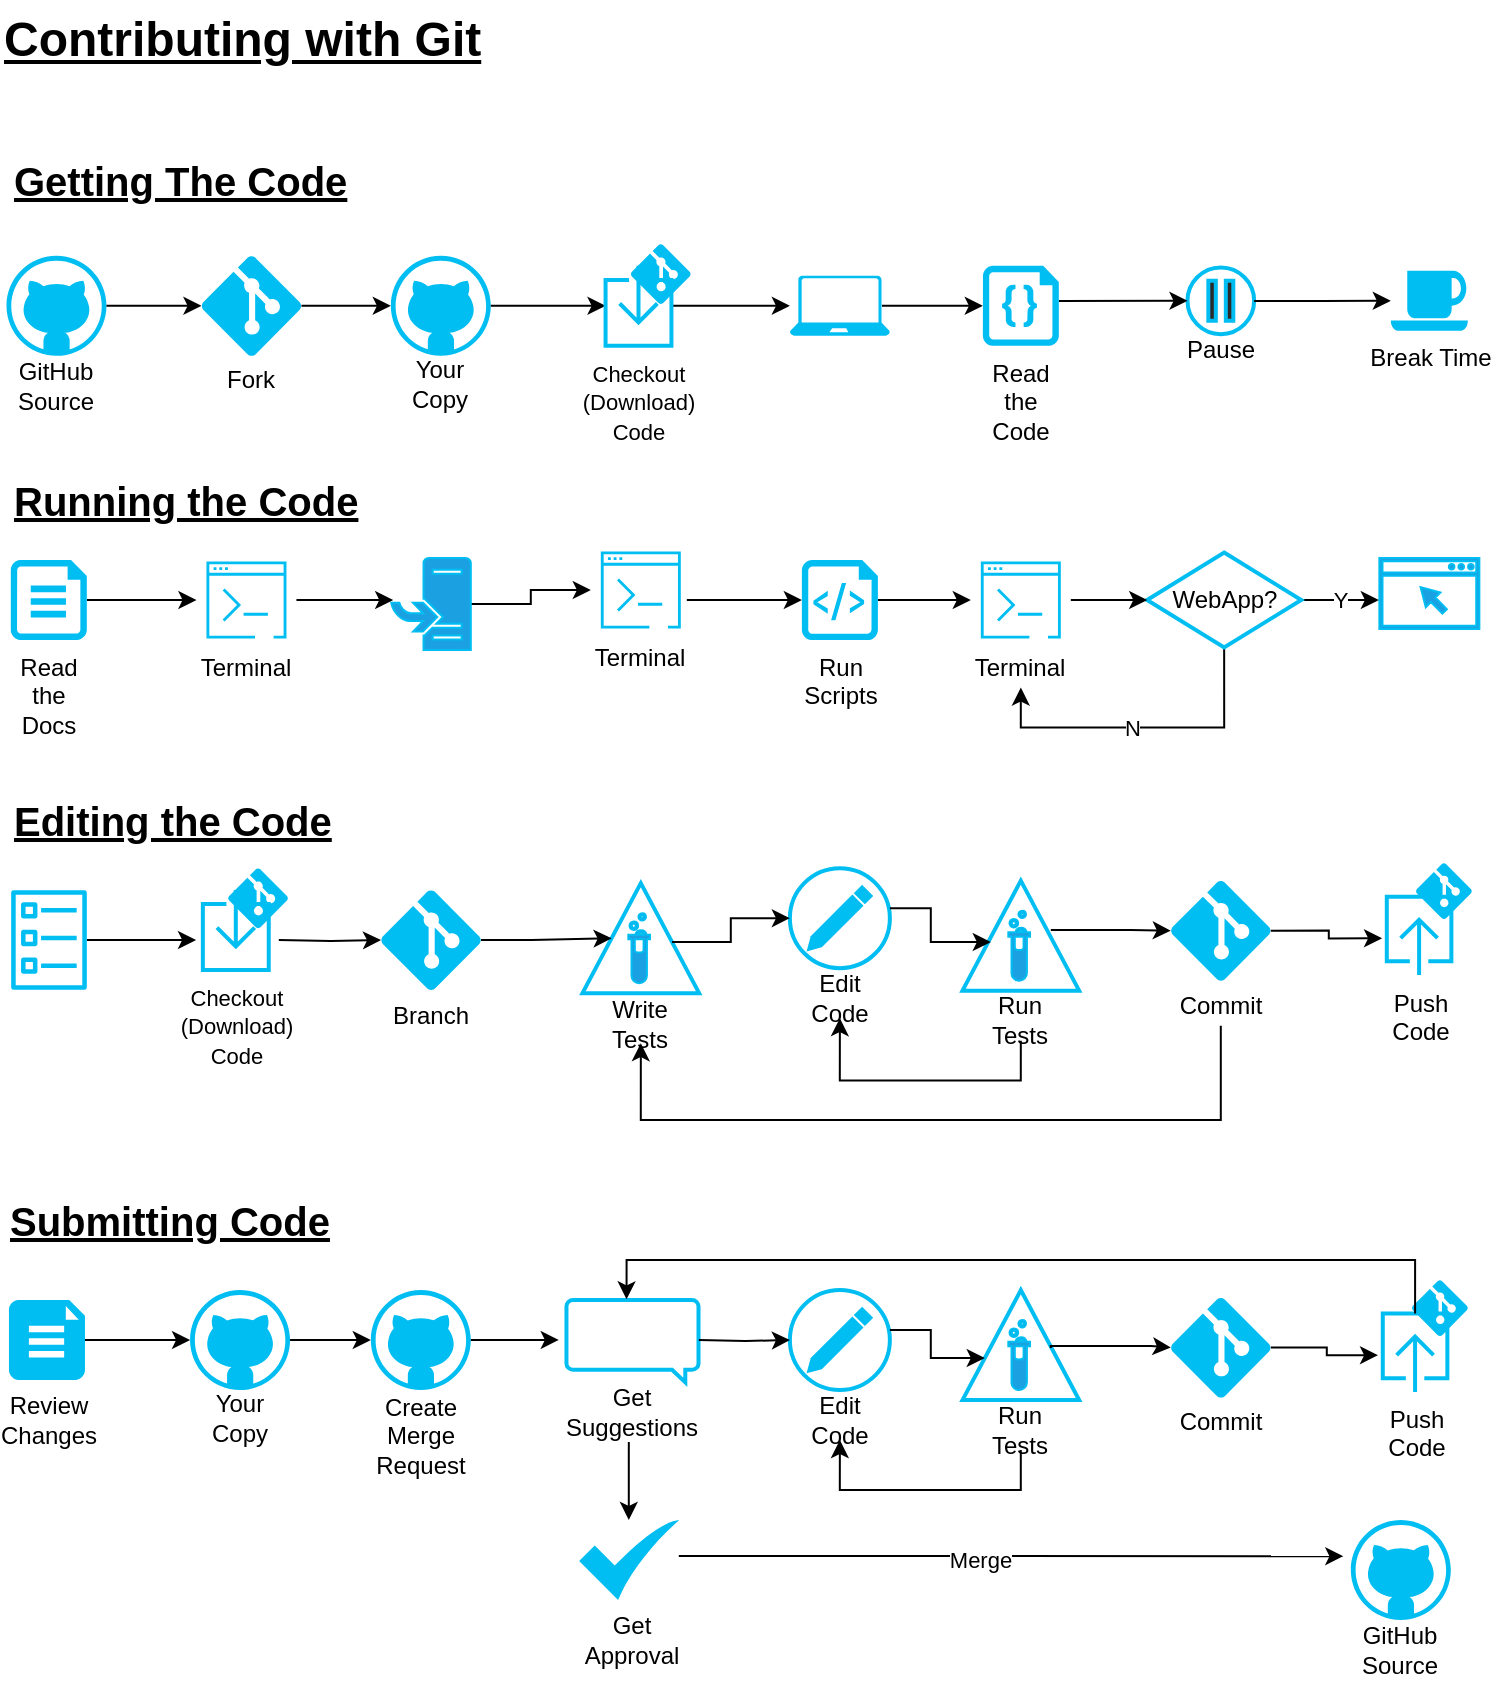 <mxfile version="13.1.3">
    <diagram id="6hGFLwfOUW9BJ-s0fimq" name="Page-1">
        <mxGraphModel dx="332" dy="209" grid="1" gridSize="10" guides="1" tooltips="1" connect="1" arrows="1" fold="1" page="1" pageScale="1" pageWidth="827" pageHeight="1169" math="0" shadow="0">
            <root>
                <mxCell id="0"/>
                <mxCell id="1" parent="0"/>
                <mxCell id="143" style="edgeStyle=orthogonalEdgeStyle;rounded=0;orthogonalLoop=1;jettySize=auto;html=1;" parent="1" source="29" target="35" edge="1">
                    <mxGeometry relative="1" as="geometry"/>
                </mxCell>
                <mxCell id="114" style="edgeStyle=orthogonalEdgeStyle;rounded=0;orthogonalLoop=1;jettySize=auto;html=1;exitX=0.92;exitY=0.5;exitDx=0;exitDy=0;exitPerimeter=0;entryX=0;entryY=0.5;entryDx=0;entryDy=0;entryPerimeter=0;" parent="1" source="35" target="157" edge="1">
                    <mxGeometry relative="1" as="geometry">
                        <mxPoint x="474.41" y="185" as="targetPoint"/>
                    </mxGeometry>
                </mxCell>
                <mxCell id="35" value="" style="verticalLabelPosition=bottom;html=1;verticalAlign=top;align=center;strokeColor=none;fillColor=#00BEF2;shape=mxgraph.azure.laptop;pointerEvents=1;" parent="1" vertex="1">
                    <mxGeometry x="438.94" y="177.92" width="50" height="30" as="geometry"/>
                </mxCell>
                <mxCell id="60" value="&lt;font size=&quot;1&quot;&gt;&lt;b&gt;&lt;u style=&quot;font-size: 20px&quot;&gt;Getting The Code&lt;/u&gt;&lt;/b&gt;&lt;/font&gt;" style="text;html=1;strokeColor=none;fillColor=none;align=left;verticalAlign=middle;whiteSpace=wrap;rounded=0;" parent="1" vertex="1">
                    <mxGeometry x="49.41" y="120" width="280" height="20" as="geometry"/>
                </mxCell>
                <mxCell id="61" value="&lt;font size=&quot;1&quot;&gt;&lt;b&gt;&lt;u style=&quot;font-size: 20px&quot;&gt;Submitting Code&lt;/u&gt;&lt;/b&gt;&lt;/font&gt;" style="text;html=1;strokeColor=none;fillColor=none;align=left;verticalAlign=middle;whiteSpace=wrap;rounded=0;" parent="1" vertex="1">
                    <mxGeometry x="47.23" y="640" width="280" height="20" as="geometry"/>
                </mxCell>
                <mxCell id="215" style="edgeStyle=orthogonalEdgeStyle;rounded=0;orthogonalLoop=1;jettySize=auto;html=1;entryX=-0.103;entryY=0.625;entryDx=0;entryDy=0;entryPerimeter=0;" parent="1" source="107" target="212" edge="1">
                    <mxGeometry relative="1" as="geometry"/>
                </mxCell>
                <mxCell id="107" value="&lt;font color=&quot;#ffffff&quot;&gt;Pickup&lt;br&gt;Issue&lt;/font&gt;" style="outlineConnect=0;fontColor=#232F3E;gradientColor=none;fillColor=#00BEF2;strokeColor=none;dashed=0;verticalLabelPosition=bottom;verticalAlign=top;align=center;html=1;fontSize=12;fontStyle=0;aspect=fixed;pointerEvents=1;shape=mxgraph.aws4.ecs_task;" parent="1" vertex="1">
                    <mxGeometry x="49.59" y="485" width="37.82" height="50" as="geometry"/>
                </mxCell>
                <mxCell id="112" value="" style="group" parent="1" vertex="1" connectable="0">
                    <mxGeometry x="637.74" y="180.42" width="33.33" height="50" as="geometry"/>
                </mxCell>
                <mxCell id="110" value="" style="ellipse;whiteSpace=wrap;html=1;aspect=fixed;strokeColor=#00BEF2;strokeWidth=2;fillColor=none;" parent="112" vertex="1">
                    <mxGeometry y="-6.66" width="33.33" height="33.33" as="geometry"/>
                </mxCell>
                <mxCell id="109" value="" style="html=1;verticalLabelPosition=bottom;align=center;labelBackgroundColor=#ffffff;verticalAlign=top;strokeWidth=2;strokeColor=#00BEF2;shadow=0;dashed=0;shape=mxgraph.ios7.icons.pause;pointerEvents=1;fillColor=#2A2A2A;" parent="112" vertex="1">
                    <mxGeometry x="10.42" y="0.007" width="12.499" height="20" as="geometry"/>
                </mxCell>
                <mxCell id="111" value="Pause" style="text;html=1;strokeColor=none;fillColor=none;align=center;verticalAlign=middle;whiteSpace=wrap;rounded=0;" parent="112" vertex="1">
                    <mxGeometry y="26.673" width="33.33" height="16.667" as="geometry"/>
                </mxCell>
                <mxCell id="115" value="Break Time" style="shape=mxgraph.signs.food.coffee;html=1;fillColor=#00BEF2;strokeColor=none;verticalLabelPosition=bottom;verticalAlign=top;align=center;" parent="1" vertex="1">
                    <mxGeometry x="739.41" y="175.42" width="38.53" height="30" as="geometry"/>
                </mxCell>
                <mxCell id="117" style="edgeStyle=orthogonalEdgeStyle;rounded=0;orthogonalLoop=1;jettySize=auto;html=1;" parent="1" source="110" target="115" edge="1">
                    <mxGeometry relative="1" as="geometry"/>
                </mxCell>
                <mxCell id="119" value="" style="group" parent="1" vertex="1" connectable="0">
                    <mxGeometry x="232.01" y="485" width="55" height="72.5" as="geometry"/>
                </mxCell>
                <mxCell id="120" value="" style="verticalLabelPosition=bottom;html=1;verticalAlign=top;align=center;strokeColor=none;fillColor=#00BEF2;shape=mxgraph.azure.git_repository;" parent="119" vertex="1">
                    <mxGeometry x="2.5" width="50" height="50" as="geometry"/>
                </mxCell>
                <mxCell id="121" value="Branch" style="text;html=1;strokeColor=none;fillColor=none;align=center;verticalAlign=middle;whiteSpace=wrap;rounded=0;" parent="119" vertex="1">
                    <mxGeometry y="52.5" width="55" height="20" as="geometry"/>
                </mxCell>
                <mxCell id="145" value="" style="group" parent="1" vertex="1" connectable="0">
                    <mxGeometry x="47.23" y="167.92" width="50.0" height="75" as="geometry"/>
                </mxCell>
                <mxCell id="19" value="" style="verticalLabelPosition=bottom;html=1;verticalAlign=top;align=center;strokeColor=none;fillColor=#00BEF2;shape=mxgraph.azure.github_code;pointerEvents=1;" parent="145" vertex="1">
                    <mxGeometry width="50" height="50" as="geometry"/>
                </mxCell>
                <mxCell id="144" value="&lt;span&gt;GitHub&lt;/span&gt;&lt;br&gt;&lt;span&gt;Source&lt;/span&gt;" style="text;html=1;strokeColor=none;fillColor=none;align=center;verticalAlign=middle;whiteSpace=wrap;rounded=0;labelBackgroundColor=none;" parent="145" vertex="1">
                    <mxGeometry x="5.0" y="55" width="40" height="20" as="geometry"/>
                </mxCell>
                <mxCell id="146" value="" style="group" parent="1" vertex="1" connectable="0">
                    <mxGeometry x="239.41" y="167.92" width="50" height="75" as="geometry"/>
                </mxCell>
                <mxCell id="147" value="" style="verticalLabelPosition=bottom;html=1;verticalAlign=top;align=center;strokeColor=none;fillColor=#00BEF2;shape=mxgraph.azure.github_code;pointerEvents=1;" parent="146" vertex="1">
                    <mxGeometry x="7.105e-15" width="50.0" height="50" as="geometry"/>
                </mxCell>
                <mxCell id="148" value="Your&lt;br&gt;Copy" style="text;html=1;strokeColor=none;fillColor=none;align=center;verticalAlign=middle;whiteSpace=wrap;rounded=0;labelBackgroundColor=none;" parent="146" vertex="1">
                    <mxGeometry x="5.0" y="53.75" width="40.0" height="20" as="geometry"/>
                </mxCell>
                <mxCell id="150" value="" style="group" parent="1" vertex="1" connectable="0">
                    <mxGeometry x="142.23" y="167.92" width="55" height="72.5" as="geometry"/>
                </mxCell>
                <mxCell id="151" value="" style="verticalLabelPosition=bottom;html=1;verticalAlign=top;align=center;strokeColor=none;fillColor=#00BEF2;shape=mxgraph.azure.git_repository;" parent="150" vertex="1">
                    <mxGeometry x="2.5" width="50" height="50" as="geometry"/>
                </mxCell>
                <mxCell id="152" value="Fork" style="text;html=1;strokeColor=none;fillColor=none;align=center;verticalAlign=middle;whiteSpace=wrap;rounded=0;" parent="150" vertex="1">
                    <mxGeometry y="52.5" width="55" height="20" as="geometry"/>
                </mxCell>
                <mxCell id="153" style="edgeStyle=orthogonalEdgeStyle;rounded=0;orthogonalLoop=1;jettySize=auto;html=1;exitX=1;exitY=0.5;exitDx=0;exitDy=0;exitPerimeter=0;" parent="1" source="19" target="151" edge="1">
                    <mxGeometry relative="1" as="geometry"/>
                </mxCell>
                <mxCell id="154" style="edgeStyle=orthogonalEdgeStyle;rounded=0;orthogonalLoop=1;jettySize=auto;html=1;exitX=1;exitY=0.5;exitDx=0;exitDy=0;exitPerimeter=0;entryX=0;entryY=0.5;entryDx=0;entryDy=0;entryPerimeter=0;" parent="1" source="151" target="147" edge="1">
                    <mxGeometry relative="1" as="geometry">
                        <mxPoint x="209.41" y="200" as="targetPoint"/>
                    </mxGeometry>
                </mxCell>
                <mxCell id="156" style="edgeStyle=orthogonalEdgeStyle;rounded=0;orthogonalLoop=1;jettySize=auto;html=1;exitX=1;exitY=0.5;exitDx=0;exitDy=0;exitPerimeter=0;" parent="1" source="147" target="29" edge="1">
                    <mxGeometry relative="1" as="geometry"/>
                </mxCell>
                <mxCell id="164" style="edgeStyle=orthogonalEdgeStyle;rounded=0;orthogonalLoop=1;jettySize=auto;html=1;exitX=1;exitY=0.438;exitDx=0;exitDy=0;exitPerimeter=0;entryX=0;entryY=0.5;entryDx=0;entryDy=0;" parent="1" source="157" target="110" edge="1">
                    <mxGeometry relative="1" as="geometry"/>
                </mxCell>
                <mxCell id="157" value="Read&lt;br&gt;the&lt;br&gt;Code" style="verticalLabelPosition=bottom;html=1;verticalAlign=top;align=center;strokeColor=none;fillColor=#00BEF2;shape=mxgraph.azure.code_file;pointerEvents=1;labelBackgroundColor=none;" parent="1" vertex="1">
                    <mxGeometry x="535.41" y="172.92" width="38" height="40" as="geometry"/>
                </mxCell>
                <mxCell id="165" value="&lt;font size=&quot;1&quot;&gt;&lt;b&gt;&lt;u style=&quot;font-size: 20px&quot;&gt;Running the Code&lt;/u&gt;&lt;/b&gt;&lt;/font&gt;" style="text;html=1;strokeColor=none;fillColor=none;align=left;verticalAlign=middle;whiteSpace=wrap;rounded=0;" parent="1" vertex="1">
                    <mxGeometry x="49.41" y="280" width="280" height="20" as="geometry"/>
                </mxCell>
                <mxCell id="177" style="edgeStyle=orthogonalEdgeStyle;rounded=0;orthogonalLoop=1;jettySize=auto;html=1;" parent="1" source="167" target="176" edge="1">
                    <mxGeometry relative="1" as="geometry"/>
                </mxCell>
                <mxCell id="167" value="Read&lt;br&gt;the&lt;br&gt;Docs" style="verticalLabelPosition=bottom;html=1;verticalAlign=top;align=center;strokeColor=none;fillColor=#00BEF2;shape=mxgraph.azure.file;pointerEvents=1;labelBackgroundColor=none;" parent="1" vertex="1">
                    <mxGeometry x="49.41" y="320" width="38" height="40" as="geometry"/>
                </mxCell>
                <mxCell id="181" style="edgeStyle=orthogonalEdgeStyle;rounded=0;orthogonalLoop=1;jettySize=auto;html=1;" parent="1" source="168" target="194" edge="1">
                    <mxGeometry relative="1" as="geometry">
                        <mxPoint x="319.41" y="400" as="targetPoint"/>
                    </mxGeometry>
                </mxCell>
                <mxCell id="168" value="Install&lt;br&gt;Dependencies" style="pointerEvents=1;shadow=0;dashed=0;html=1;strokeColor=#00BEF2;fillColor=#1ba1e2;labelPosition=center;verticalLabelPosition=bottom;verticalAlign=top;outlineConnect=0;align=center;shape=mxgraph.office.concepts.install;labelBackgroundColor=none;fontColor=#ffffff;" parent="1" vertex="1">
                    <mxGeometry x="239.6" y="319" width="39.81" height="46" as="geometry"/>
                </mxCell>
                <mxCell id="200" style="edgeStyle=orthogonalEdgeStyle;rounded=0;orthogonalLoop=1;jettySize=auto;html=1;" parent="1" source="171" target="197" edge="1">
                    <mxGeometry relative="1" as="geometry"/>
                </mxCell>
                <mxCell id="171" value="Run&lt;br&gt;Scripts" style="verticalLabelPosition=bottom;html=1;verticalAlign=top;align=center;strokeColor=none;fillColor=#00BEF2;shape=mxgraph.azure.script_file;pointerEvents=1;labelBackgroundColor=none;" parent="1" vertex="1">
                    <mxGeometry x="444.94" y="320" width="38" height="40" as="geometry"/>
                </mxCell>
                <mxCell id="174" value="View&lt;br&gt;with&lt;br&gt;WebBrowser" style="pointerEvents=1;shadow=0;dashed=0;html=1;strokeColor=#00BEF2;fillColor=#1ba1e2;aspect=fixed;labelPosition=center;verticalLabelPosition=bottom;verticalAlign=top;align=center;outlineConnect=0;shape=mxgraph.vvd.web_browser;labelBackgroundColor=none;fontColor=#ffffff;strokeWidth=1;" parent="1" vertex="1">
                    <mxGeometry x="733.68" y="319" width="50" height="35.5" as="geometry"/>
                </mxCell>
                <mxCell id="179" style="edgeStyle=orthogonalEdgeStyle;rounded=0;orthogonalLoop=1;jettySize=auto;html=1;entryX=0.025;entryY=0.457;entryDx=0;entryDy=0;entryPerimeter=0;" parent="1" source="176" target="168" edge="1">
                    <mxGeometry relative="1" as="geometry"/>
                </mxCell>
                <mxCell id="182" style="edgeStyle=orthogonalEdgeStyle;rounded=0;orthogonalLoop=1;jettySize=auto;html=1;entryX=0;entryY=0.5;entryDx=0;entryDy=0;entryPerimeter=0;exitX=0.96;exitY=0.6;exitDx=0;exitDy=0;exitPerimeter=0;" parent="1" source="194" target="171" edge="1">
                    <mxGeometry relative="1" as="geometry">
                        <mxPoint x="409.41" y="310" as="sourcePoint"/>
                    </mxGeometry>
                </mxCell>
                <mxCell id="187" value="Y" style="edgeStyle=orthogonalEdgeStyle;rounded=0;orthogonalLoop=1;jettySize=auto;html=1;entryX=-0.005;entryY=0.592;entryDx=0;entryDy=0;entryPerimeter=0;" parent="1" source="185" target="174" edge="1">
                    <mxGeometry relative="1" as="geometry"/>
                </mxCell>
                <mxCell id="205" value="N" style="edgeStyle=orthogonalEdgeStyle;rounded=0;orthogonalLoop=1;jettySize=auto;html=1;entryX=0.5;entryY=1;entryDx=0;entryDy=0;exitX=0.5;exitY=1;exitDx=0;exitDy=0;" parent="1" source="185" target="198" edge="1">
                    <mxGeometry x="0.072" relative="1" as="geometry">
                        <mxPoint x="656.075" y="443.75" as="targetPoint"/>
                        <mxPoint as="offset"/>
                    </mxGeometry>
                </mxCell>
                <mxCell id="185" value="WebApp?" style="rhombus;whiteSpace=wrap;html=1;labelBackgroundColor=none;strokeColor=#00BEF2;strokeWidth=2;fillColor=none;gradientColor=none;" parent="1" vertex="1">
                    <mxGeometry x="617.53" y="316.25" width="77.09" height="47.5" as="geometry"/>
                </mxCell>
                <mxCell id="192" value="" style="group" parent="1" vertex="1" connectable="0">
                    <mxGeometry x="142.23" y="315" width="50" height="68.75" as="geometry"/>
                </mxCell>
                <mxCell id="176" value="" style="outlineConnect=0;fontColor=#232F3E;gradientColor=none;gradientDirection=north;fillColor=none;strokeColor=#00BEF2;dashed=0;verticalLabelPosition=bottom;verticalAlign=top;align=center;html=1;fontSize=12;fontStyle=0;aspect=fixed;shape=mxgraph.aws4.resourceIcon;resIcon=mxgraph.aws4.command_line_interface;labelBackgroundColor=none;" parent="192" vertex="1">
                    <mxGeometry width="50" height="50" as="geometry"/>
                </mxCell>
                <mxCell id="191" value="Terminal" style="text;html=1;strokeColor=none;fillColor=none;align=center;verticalAlign=middle;whiteSpace=wrap;rounded=0;labelBackgroundColor=none;" parent="192" vertex="1">
                    <mxGeometry x="5" y="48.75" width="40" height="20" as="geometry"/>
                </mxCell>
                <mxCell id="193" value="" style="group" parent="1" vertex="1" connectable="0">
                    <mxGeometry x="339.41" y="310" width="50" height="68.75" as="geometry"/>
                </mxCell>
                <mxCell id="194" value="" style="outlineConnect=0;fontColor=#232F3E;gradientColor=none;gradientDirection=north;fillColor=none;strokeColor=#00BEF2;dashed=0;verticalLabelPosition=bottom;verticalAlign=top;align=center;html=1;fontSize=12;fontStyle=0;aspect=fixed;shape=mxgraph.aws4.resourceIcon;resIcon=mxgraph.aws4.command_line_interface;labelBackgroundColor=none;strokeWidth=2;" parent="193" vertex="1">
                    <mxGeometry width="50" height="50" as="geometry"/>
                </mxCell>
                <mxCell id="195" value="Terminal" style="text;html=1;strokeColor=none;fillColor=none;align=center;verticalAlign=middle;whiteSpace=wrap;rounded=0;labelBackgroundColor=none;" parent="193" vertex="1">
                    <mxGeometry x="5" y="48.75" width="40" height="20" as="geometry"/>
                </mxCell>
                <mxCell id="196" value="" style="group" parent="1" vertex="1" connectable="0">
                    <mxGeometry x="529.41" y="315" width="50" height="68.75" as="geometry"/>
                </mxCell>
                <mxCell id="197" value="" style="outlineConnect=0;fontColor=#232F3E;gradientColor=none;gradientDirection=north;fillColor=none;strokeColor=#00BEF2;verticalLabelPosition=bottom;verticalAlign=top;align=center;html=1;fontSize=12;fontStyle=0;aspect=fixed;shape=mxgraph.aws4.resourceIcon;resIcon=mxgraph.aws4.command_line_interface;labelBackgroundColor=none;" parent="196" vertex="1">
                    <mxGeometry width="50" height="50" as="geometry"/>
                </mxCell>
                <mxCell id="198" value="Terminal" style="text;html=1;strokeColor=none;fillColor=none;align=center;verticalAlign=middle;whiteSpace=wrap;rounded=0;labelBackgroundColor=none;" parent="196" vertex="1">
                    <mxGeometry x="5" y="48.75" width="40" height="20" as="geometry"/>
                </mxCell>
                <mxCell id="201" value="" style="edgeStyle=orthogonalEdgeStyle;rounded=0;orthogonalLoop=1;jettySize=auto;html=1;" parent="1" source="197" target="185" edge="1">
                    <mxGeometry relative="1" as="geometry"/>
                </mxCell>
                <mxCell id="206" value="&lt;font size=&quot;1&quot;&gt;&lt;b&gt;&lt;u style=&quot;font-size: 20px&quot;&gt;Editing the Code&lt;/u&gt;&lt;/b&gt;&lt;/font&gt;" style="text;html=1;strokeColor=none;fillColor=none;align=left;verticalAlign=middle;whiteSpace=wrap;rounded=0;" parent="1" vertex="1">
                    <mxGeometry x="49.41" y="440" width="280" height="20" as="geometry"/>
                </mxCell>
                <mxCell id="210" value="" style="group;strokeWidth=1;" parent="1" vertex="1" connectable="0">
                    <mxGeometry x="346.78" y="162" width="43.6" height="50.92" as="geometry"/>
                </mxCell>
                <mxCell id="29" value="&lt;span style=&quot;font-size: 11px&quot;&gt;Checkout&lt;/span&gt;&lt;br style=&quot;font-size: 11px&quot;&gt;&lt;span style=&quot;font-size: 11px&quot;&gt;(Download)&lt;/span&gt;&lt;br style=&quot;font-size: 11px&quot;&gt;&lt;span style=&quot;font-size: 11px&quot;&gt;Code&lt;/span&gt;" style="html=1;verticalLabelPosition=bottom;align=center;labelBackgroundColor=none;verticalAlign=top;strokeWidth=2;strokeColor=#00BEF2;shadow=0;dashed=0;shape=mxgraph.ios7.icons.down;fillColor=none;" parent="210" vertex="1">
                    <mxGeometry y="10.92" width="32.94" height="40" as="geometry"/>
                </mxCell>
                <mxCell id="209" value="" style="verticalLabelPosition=bottom;html=1;verticalAlign=top;align=center;strokeColor=none;fillColor=#00BEF2;shape=mxgraph.azure.git_repository;labelBackgroundColor=none;" parent="210" vertex="1">
                    <mxGeometry x="12.6" width="30" height="30" as="geometry"/>
                </mxCell>
                <mxCell id="211" value="" style="group" parent="1" vertex="1" connectable="0">
                    <mxGeometry x="145.43" y="474.08" width="43.6" height="50.92" as="geometry"/>
                </mxCell>
                <mxCell id="212" value="&lt;span style=&quot;font-size: 11px&quot;&gt;Checkout&lt;/span&gt;&lt;br style=&quot;font-size: 11px&quot;&gt;&lt;span style=&quot;font-size: 11px&quot;&gt;(Download)&lt;/span&gt;&lt;br style=&quot;font-size: 11px&quot;&gt;&lt;span style=&quot;font-size: 11px&quot;&gt;Code&lt;/span&gt;" style="html=1;verticalLabelPosition=bottom;align=center;labelBackgroundColor=none;verticalAlign=top;strokeWidth=2;strokeColor=#00BEF2;shadow=0;dashed=0;shape=mxgraph.ios7.icons.down;fillColor=none;" parent="211" vertex="1">
                    <mxGeometry y="10.92" width="32.94" height="40" as="geometry"/>
                </mxCell>
                <mxCell id="213" value="" style="verticalLabelPosition=bottom;html=1;verticalAlign=top;align=center;strokeColor=none;fillColor=#00BEF2;shape=mxgraph.azure.git_repository;labelBackgroundColor=none;" parent="211" vertex="1">
                    <mxGeometry x="12.6" width="30" height="30" as="geometry"/>
                </mxCell>
                <mxCell id="216" style="edgeStyle=orthogonalEdgeStyle;rounded=0;orthogonalLoop=1;jettySize=auto;html=1;entryX=0;entryY=0.5;entryDx=0;entryDy=0;entryPerimeter=0;" parent="1" target="120" edge="1">
                    <mxGeometry relative="1" as="geometry">
                        <mxPoint x="183.41" y="510" as="sourcePoint"/>
                    </mxGeometry>
                </mxCell>
                <mxCell id="217" value="" style="group" parent="1" vertex="1" connectable="0">
                    <mxGeometry x="438.94" y="474.08" width="50" height="75" as="geometry"/>
                </mxCell>
                <mxCell id="218" value="" style="group" parent="217" vertex="1" connectable="0">
                    <mxGeometry width="50" height="50" as="geometry"/>
                </mxCell>
                <mxCell id="219" value="" style="group" parent="218" vertex="1" connectable="0">
                    <mxGeometry width="50" height="50" as="geometry"/>
                </mxCell>
                <mxCell id="220" value="" style="ellipse;whiteSpace=wrap;html=1;aspect=fixed;strokeColor=#00BEF2;fillColor=none;strokeWidth=2;" parent="219" vertex="1">
                    <mxGeometry width="50" height="50" as="geometry"/>
                </mxCell>
                <mxCell id="221" value="" style="dashed=0;aspect=fixed;verticalLabelPosition=bottom;verticalAlign=top;align=center;shape=mxgraph.gmdl.edit;strokeColor=none;fillColor=#00BEF2;shadow=0;" parent="219" vertex="1">
                    <mxGeometry x="8.333" y="8.333" width="33.333" height="33.333" as="geometry"/>
                </mxCell>
                <mxCell id="222" value="Edit&lt;br&gt;Code" style="text;html=1;strokeColor=none;fillColor=none;align=center;verticalAlign=middle;whiteSpace=wrap;rounded=0;" parent="217" vertex="1">
                    <mxGeometry x="5" y="55" width="40" height="20" as="geometry"/>
                </mxCell>
                <mxCell id="223" value="" style="group" parent="1" vertex="1" connectable="0">
                    <mxGeometry x="525.24" y="480.33" width="58.34" height="80" as="geometry"/>
                </mxCell>
                <mxCell id="224" value="" style="triangle;whiteSpace=wrap;html=1;strokeColor=#00BEF2;fillColor=none;direction=north;strokeWidth=2;" parent="223" vertex="1">
                    <mxGeometry width="58.34" height="55" as="geometry"/>
                </mxCell>
                <mxCell id="225" value="" style="html=1;aspect=fixed;strokeColor=#00BEF2;shadow=0;align=center;verticalAlign=top;fillColor=#1ba1e2;shape=mxgraph.gcp2.biomedical_test_tube;fontColor=#ffffff;" parent="223" vertex="1">
                    <mxGeometry x="22.92" y="15" width="10.85" height="35" as="geometry"/>
                </mxCell>
                <mxCell id="226" value="Run&lt;br&gt;Tests" style="text;html=1;strokeColor=none;fillColor=none;align=center;verticalAlign=middle;whiteSpace=wrap;rounded=0;" parent="223" vertex="1">
                    <mxGeometry x="9.17" y="60" width="40" height="20" as="geometry"/>
                </mxCell>
                <mxCell id="227" value="" style="group" parent="1" vertex="1" connectable="0">
                    <mxGeometry x="626.9" y="480.33" width="55" height="72.5" as="geometry"/>
                </mxCell>
                <mxCell id="228" value="" style="verticalLabelPosition=bottom;html=1;verticalAlign=top;align=center;strokeColor=none;fillColor=#00BEF2;shape=mxgraph.azure.git_repository;" parent="227" vertex="1">
                    <mxGeometry x="2.5" width="50" height="50" as="geometry"/>
                </mxCell>
                <mxCell id="229" value="Commit" style="text;html=1;strokeColor=none;fillColor=none;align=center;verticalAlign=middle;whiteSpace=wrap;rounded=0;" parent="227" vertex="1">
                    <mxGeometry y="52.5" width="55" height="20" as="geometry"/>
                </mxCell>
                <mxCell id="230" style="edgeStyle=orthogonalEdgeStyle;rounded=0;orthogonalLoop=1;jettySize=auto;html=1;exitX=0.5;exitY=1;exitDx=0;exitDy=0;entryX=0.5;entryY=1;entryDx=0;entryDy=0;" parent="1" source="229" target="235" edge="1">
                    <mxGeometry relative="1" as="geometry">
                        <Array as="points">
                            <mxPoint x="654.41" y="600"/>
                            <mxPoint x="364.41" y="600"/>
                        </Array>
                    </mxGeometry>
                </mxCell>
                <mxCell id="232" value="" style="group" parent="1" vertex="1" connectable="0">
                    <mxGeometry x="335.24" y="481.58" width="58.34" height="80" as="geometry"/>
                </mxCell>
                <mxCell id="233" value="" style="triangle;whiteSpace=wrap;html=1;strokeColor=#00BEF2;fillColor=none;direction=north;strokeWidth=2;" parent="232" vertex="1">
                    <mxGeometry width="58.34" height="55" as="geometry"/>
                </mxCell>
                <mxCell id="234" value="" style="html=1;aspect=fixed;strokeColor=#00BEF2;shadow=0;align=center;verticalAlign=top;fillColor=#1ba1e2;shape=mxgraph.gcp2.biomedical_test_tube;fontColor=#ffffff;" parent="232" vertex="1">
                    <mxGeometry x="22.92" y="15" width="10.85" height="35" as="geometry"/>
                </mxCell>
                <mxCell id="235" value="Write&lt;br&gt;Tests" style="text;html=1;strokeColor=none;fillColor=none;align=center;verticalAlign=middle;whiteSpace=wrap;rounded=0;" parent="232" vertex="1">
                    <mxGeometry x="9.17" y="60" width="40" height="20" as="geometry"/>
                </mxCell>
                <mxCell id="236" style="edgeStyle=orthogonalEdgeStyle;rounded=0;orthogonalLoop=1;jettySize=auto;html=1;entryX=0;entryY=0.5;entryDx=0;entryDy=0;" parent="1" source="233" target="220" edge="1">
                    <mxGeometry relative="1" as="geometry">
                        <Array as="points">
                            <mxPoint x="409.41" y="511"/>
                            <mxPoint x="409.41" y="499"/>
                        </Array>
                    </mxGeometry>
                </mxCell>
                <mxCell id="237" style="edgeStyle=orthogonalEdgeStyle;rounded=0;orthogonalLoop=1;jettySize=auto;html=1;entryX=0.5;entryY=1;entryDx=0;entryDy=0;exitX=0.5;exitY=1;exitDx=0;exitDy=0;" parent="1" source="226" target="222" edge="1">
                    <mxGeometry relative="1" as="geometry"/>
                </mxCell>
                <mxCell id="238" style="edgeStyle=orthogonalEdgeStyle;rounded=0;orthogonalLoop=1;jettySize=auto;html=1;exitX=1;exitY=0.4;exitDx=0;exitDy=0;exitPerimeter=0;" parent="1" source="220" edge="1">
                    <mxGeometry relative="1" as="geometry">
                        <mxPoint x="578.41" y="452.83" as="sourcePoint"/>
                        <mxPoint x="539.41" y="511" as="targetPoint"/>
                        <Array as="points">
                            <mxPoint x="509.41" y="494"/>
                            <mxPoint x="509.41" y="511"/>
                        </Array>
                    </mxGeometry>
                </mxCell>
                <mxCell id="241" style="edgeStyle=orthogonalEdgeStyle;rounded=0;orthogonalLoop=1;jettySize=auto;html=1;entryX=0;entryY=0.5;entryDx=0;entryDy=0;entryPerimeter=0;" parent="1" target="228" edge="1">
                    <mxGeometry relative="1" as="geometry">
                        <mxPoint x="569.41" y="505" as="sourcePoint"/>
                        <Array as="points">
                            <mxPoint x="609.41" y="505"/>
                        </Array>
                    </mxGeometry>
                </mxCell>
                <mxCell id="242" style="edgeStyle=orthogonalEdgeStyle;rounded=0;orthogonalLoop=1;jettySize=auto;html=1;exitX=1;exitY=0.5;exitDx=0;exitDy=0;exitPerimeter=0;" parent="1" source="120" target="233" edge="1">
                    <mxGeometry relative="1" as="geometry"/>
                </mxCell>
                <mxCell id="245" value="" style="group" parent="1" vertex="1" connectable="0">
                    <mxGeometry x="737.4" y="471.54" width="42.55" height="56" as="geometry"/>
                </mxCell>
                <mxCell id="231" value="Push&lt;br&gt;Code" style="html=1;verticalLabelPosition=bottom;align=center;labelBackgroundColor=none;verticalAlign=top;strokeWidth=2;strokeColor=#00BEF2;shadow=0;dashed=0;shape=mxgraph.ios7.icons.up;fillColor=none;" parent="245" vertex="1">
                    <mxGeometry y="16.79" width="32.29" height="39.21" as="geometry"/>
                </mxCell>
                <mxCell id="243" value="" style="verticalLabelPosition=bottom;html=1;verticalAlign=top;align=center;strokeColor=none;fillColor=#00BEF2;shape=mxgraph.azure.git_repository;labelBackgroundColor=none;" parent="245" vertex="1">
                    <mxGeometry x="14.55" width="28" height="28" as="geometry"/>
                </mxCell>
                <mxCell id="246" style="edgeStyle=orthogonalEdgeStyle;rounded=0;orthogonalLoop=1;jettySize=auto;html=1;exitX=1;exitY=0.5;exitDx=0;exitDy=0;exitPerimeter=0;entryX=-0.073;entryY=0.531;entryDx=0;entryDy=0;entryPerimeter=0;" parent="1" source="228" target="231" edge="1">
                    <mxGeometry relative="1" as="geometry"/>
                </mxCell>
                <mxCell id="251" value="" style="group" parent="1" vertex="1" connectable="0">
                    <mxGeometry x="44" y="690" width="49" height="70" as="geometry"/>
                </mxCell>
                <mxCell id="247" value="" style="verticalLabelPosition=bottom;html=1;verticalAlign=top;align=center;strokeColor=none;fillColor=#00BEF2;shape=mxgraph.azure.file_2;pointerEvents=1;labelBackgroundColor=none;" parent="251" vertex="1">
                    <mxGeometry x="4.48" width="38" height="40" as="geometry"/>
                </mxCell>
                <mxCell id="248" value="Review&lt;br&gt;Changes" style="text;html=1;strokeColor=none;fillColor=none;align=center;verticalAlign=middle;whiteSpace=wrap;rounded=0;labelBackgroundColor=none;" parent="251" vertex="1">
                    <mxGeometry y="50" width="49" height="20" as="geometry"/>
                </mxCell>
                <mxCell id="252" value="" style="group" parent="1" vertex="1" connectable="0">
                    <mxGeometry x="139.03" y="685" width="50" height="75" as="geometry"/>
                </mxCell>
                <mxCell id="253" value="" style="verticalLabelPosition=bottom;html=1;verticalAlign=top;align=center;strokeColor=none;fillColor=#00BEF2;shape=mxgraph.azure.github_code;pointerEvents=1;" parent="252" vertex="1">
                    <mxGeometry x="7.105e-15" width="50.0" height="50" as="geometry"/>
                </mxCell>
                <mxCell id="254" value="Your&lt;br&gt;Copy" style="text;html=1;strokeColor=none;fillColor=none;align=center;verticalAlign=middle;whiteSpace=wrap;rounded=0;labelBackgroundColor=none;" parent="252" vertex="1">
                    <mxGeometry x="5.0" y="53.75" width="40.0" height="20" as="geometry"/>
                </mxCell>
                <mxCell id="255" style="edgeStyle=orthogonalEdgeStyle;rounded=0;orthogonalLoop=1;jettySize=auto;html=1;exitX=1;exitY=0.5;exitDx=0;exitDy=0;exitPerimeter=0;entryX=0;entryY=0.5;entryDx=0;entryDy=0;entryPerimeter=0;" parent="1" source="247" target="253" edge="1">
                    <mxGeometry relative="1" as="geometry"/>
                </mxCell>
                <mxCell id="260" value="" style="group" parent="1" vertex="1" connectable="0">
                    <mxGeometry x="229.41" y="685" width="52.5" height="90" as="geometry"/>
                </mxCell>
                <mxCell id="261" value="" style="verticalLabelPosition=bottom;html=1;verticalAlign=top;align=center;strokeColor=none;fillColor=#00BEF2;shape=mxgraph.azure.github_code;pointerEvents=1;" parent="260" vertex="1">
                    <mxGeometry x="7.105e-15" width="50.0" height="50" as="geometry"/>
                </mxCell>
                <mxCell id="262" value="Create&lt;br&gt;Merge&lt;br&gt;Request" style="text;html=1;strokeColor=none;fillColor=none;align=center;verticalAlign=middle;whiteSpace=wrap;rounded=0;labelBackgroundColor=none;" parent="260" vertex="1">
                    <mxGeometry x="-2.5" y="55" width="55" height="35" as="geometry"/>
                </mxCell>
                <mxCell id="263" style="edgeStyle=orthogonalEdgeStyle;rounded=0;orthogonalLoop=1;jettySize=auto;html=1;exitX=1;exitY=0.5;exitDx=0;exitDy=0;exitPerimeter=0;entryX=0;entryY=0.5;entryDx=0;entryDy=0;entryPerimeter=0;" parent="1" source="253" target="261" edge="1">
                    <mxGeometry relative="1" as="geometry"/>
                </mxCell>
                <mxCell id="264" value="" style="group" parent="1" vertex="1" connectable="0">
                    <mxGeometry x="438.94" y="685" width="50" height="75" as="geometry"/>
                </mxCell>
                <mxCell id="265" value="" style="group" parent="264" vertex="1" connectable="0">
                    <mxGeometry width="50" height="50" as="geometry"/>
                </mxCell>
                <mxCell id="266" value="" style="group" parent="265" vertex="1" connectable="0">
                    <mxGeometry width="50" height="50" as="geometry"/>
                </mxCell>
                <mxCell id="267" value="" style="ellipse;whiteSpace=wrap;html=1;aspect=fixed;strokeColor=#00BEF2;fillColor=none;strokeWidth=2;" parent="266" vertex="1">
                    <mxGeometry width="50" height="50" as="geometry"/>
                </mxCell>
                <mxCell id="268" value="" style="dashed=0;aspect=fixed;verticalLabelPosition=bottom;verticalAlign=top;align=center;shape=mxgraph.gmdl.edit;strokeColor=none;fillColor=#00BEF2;shadow=0;" parent="266" vertex="1">
                    <mxGeometry x="8.333" y="8.333" width="33.333" height="33.333" as="geometry"/>
                </mxCell>
                <mxCell id="269" value="Edit&lt;br&gt;Code" style="text;html=1;strokeColor=none;fillColor=none;align=center;verticalAlign=middle;whiteSpace=wrap;rounded=0;" parent="264" vertex="1">
                    <mxGeometry x="5" y="55" width="40" height="20" as="geometry"/>
                </mxCell>
                <mxCell id="270" value="" style="group" parent="1" vertex="1" connectable="0">
                    <mxGeometry x="525.24" y="685.04" width="58.34" height="80" as="geometry"/>
                </mxCell>
                <mxCell id="271" value="" style="triangle;whiteSpace=wrap;html=1;strokeColor=#00BEF2;fillColor=none;direction=north;strokeWidth=2;" parent="270" vertex="1">
                    <mxGeometry width="58.34" height="55" as="geometry"/>
                </mxCell>
                <mxCell id="272" value="" style="html=1;aspect=fixed;strokeColor=#00BEF2;shadow=0;align=center;verticalAlign=top;fillColor=#1ba1e2;shape=mxgraph.gcp2.biomedical_test_tube;fontColor=#ffffff;" parent="270" vertex="1">
                    <mxGeometry x="22.92" y="15" width="10.85" height="35" as="geometry"/>
                </mxCell>
                <mxCell id="273" value="Run&lt;br&gt;Tests" style="text;html=1;strokeColor=none;fillColor=none;align=center;verticalAlign=middle;whiteSpace=wrap;rounded=0;" parent="270" vertex="1">
                    <mxGeometry x="9.17" y="60" width="40" height="20" as="geometry"/>
                </mxCell>
                <mxCell id="274" value="" style="group" parent="1" vertex="1" connectable="0">
                    <mxGeometry x="626.9" y="688.79" width="55" height="72.5" as="geometry"/>
                </mxCell>
                <mxCell id="275" value="" style="verticalLabelPosition=bottom;html=1;verticalAlign=top;align=center;strokeColor=none;fillColor=#00BEF2;shape=mxgraph.azure.git_repository;" parent="274" vertex="1">
                    <mxGeometry x="2.5" width="50" height="50" as="geometry"/>
                </mxCell>
                <mxCell id="276" value="Commit" style="text;html=1;strokeColor=none;fillColor=none;align=center;verticalAlign=middle;whiteSpace=wrap;rounded=0;" parent="274" vertex="1">
                    <mxGeometry y="52.5" width="55" height="20" as="geometry"/>
                </mxCell>
                <mxCell id="277" style="edgeStyle=orthogonalEdgeStyle;rounded=0;orthogonalLoop=1;jettySize=auto;html=1;entryX=0.5;entryY=1;entryDx=0;entryDy=0;exitX=0.5;exitY=1;exitDx=0;exitDy=0;" parent="1" source="273" target="269" edge="1">
                    <mxGeometry relative="1" as="geometry"/>
                </mxCell>
                <mxCell id="278" style="edgeStyle=orthogonalEdgeStyle;rounded=0;orthogonalLoop=1;jettySize=auto;html=1;exitX=1;exitY=0.4;exitDx=0;exitDy=0;exitPerimeter=0;" parent="1" source="267" target="271" edge="1">
                    <mxGeometry relative="1" as="geometry">
                        <mxPoint x="588.88" y="661.29" as="sourcePoint"/>
                        <mxPoint x="529.41" y="719" as="targetPoint"/>
                        <Array as="points">
                            <mxPoint x="509.41" y="705"/>
                            <mxPoint x="509.41" y="719"/>
                        </Array>
                    </mxGeometry>
                </mxCell>
                <mxCell id="279" style="edgeStyle=orthogonalEdgeStyle;rounded=0;orthogonalLoop=1;jettySize=auto;html=1;entryX=0;entryY=0.5;entryDx=0;entryDy=0;entryPerimeter=0;" parent="1" target="275" edge="1">
                    <mxGeometry relative="1" as="geometry">
                        <mxPoint x="569.41" y="714" as="sourcePoint"/>
                        <Array as="points">
                            <mxPoint x="619.41" y="713"/>
                            <mxPoint x="619.41" y="714"/>
                        </Array>
                    </mxGeometry>
                </mxCell>
                <mxCell id="280" value="" style="group" parent="1" vertex="1" connectable="0">
                    <mxGeometry x="735.39" y="680" width="42.55" height="56" as="geometry"/>
                </mxCell>
                <mxCell id="281" value="Push&lt;br&gt;Code" style="html=1;verticalLabelPosition=bottom;align=center;labelBackgroundColor=none;verticalAlign=top;strokeWidth=2;strokeColor=#00BEF2;shadow=0;dashed=0;shape=mxgraph.ios7.icons.up;fillColor=none;" parent="280" vertex="1">
                    <mxGeometry y="16.79" width="32.29" height="39.21" as="geometry"/>
                </mxCell>
                <mxCell id="282" value="" style="verticalLabelPosition=bottom;html=1;verticalAlign=top;align=center;strokeColor=none;fillColor=#00BEF2;shape=mxgraph.azure.git_repository;labelBackgroundColor=none;" parent="280" vertex="1">
                    <mxGeometry x="14.55" width="28" height="28" as="geometry"/>
                </mxCell>
                <mxCell id="283" style="edgeStyle=orthogonalEdgeStyle;rounded=0;orthogonalLoop=1;jettySize=auto;html=1;exitX=1;exitY=0.5;exitDx=0;exitDy=0;exitPerimeter=0;entryX=-0.073;entryY=0.531;entryDx=0;entryDy=0;entryPerimeter=0;" parent="1" source="275" target="281" edge="1">
                    <mxGeometry relative="1" as="geometry"/>
                </mxCell>
                <mxCell id="286" value="" style="group" parent="1" vertex="1" connectable="0">
                    <mxGeometry x="324.15" y="690" width="72.18" height="70" as="geometry"/>
                </mxCell>
                <mxCell id="284" value="" style="html=1;verticalLabelPosition=bottom;align=center;labelBackgroundColor=#ffffff;verticalAlign=top;strokeWidth=2;strokeColor=#00BEF2;shadow=0;dashed=0;shape=mxgraph.ios7.icons.message;fillColor=none;gradientColor=none;" parent="286" vertex="1">
                    <mxGeometry x="3.08" width="66.02" height="41.21" as="geometry"/>
                </mxCell>
                <mxCell id="285" value="Get&lt;br&gt;Suggestions" style="text;html=1;strokeColor=none;fillColor=none;align=center;verticalAlign=middle;whiteSpace=wrap;rounded=0;labelBackgroundColor=none;" parent="286" vertex="1">
                    <mxGeometry y="41.21" width="72.18" height="28.79" as="geometry"/>
                </mxCell>
                <mxCell id="287" style="edgeStyle=orthogonalEdgeStyle;rounded=0;orthogonalLoop=1;jettySize=auto;html=1;exitX=1;exitY=0.5;exitDx=0;exitDy=0;exitPerimeter=0;entryX=-0.058;entryY=0.485;entryDx=0;entryDy=0;entryPerimeter=0;" parent="1" source="261" target="284" edge="1">
                    <mxGeometry relative="1" as="geometry"/>
                </mxCell>
                <mxCell id="296" style="edgeStyle=orthogonalEdgeStyle;rounded=0;orthogonalLoop=1;jettySize=auto;html=1;entryX=-0.075;entryY=0.362;entryDx=0;entryDy=0;entryPerimeter=0;" parent="1" target="294" edge="1">
                    <mxGeometry relative="1" as="geometry">
                        <mxPoint x="383.41" y="818" as="sourcePoint"/>
                        <Array as="points">
                            <mxPoint x="383.41" y="818"/>
                        </Array>
                    </mxGeometry>
                </mxCell>
                <mxCell id="297" value="Merge" style="edgeLabel;html=1;align=center;verticalAlign=middle;resizable=0;points=[];" parent="296" vertex="1" connectable="0">
                    <mxGeometry x="-0.099" y="-2" relative="1" as="geometry">
                        <mxPoint x="1.23" y="-0.05" as="offset"/>
                    </mxGeometry>
                </mxCell>
                <mxCell id="288" value="" style="html=1;aspect=fixed;strokeColor=none;shadow=0;align=center;verticalAlign=top;fillColor=#00BEF2;shape=mxgraph.gcp2.check;labelBackgroundColor=none;" parent="1" vertex="1">
                    <mxGeometry x="333.58" y="800" width="50" height="40" as="geometry"/>
                </mxCell>
                <mxCell id="289" value="Get&lt;br&gt;Approval" style="text;html=1;strokeColor=none;fillColor=none;align=center;verticalAlign=middle;whiteSpace=wrap;rounded=0;labelBackgroundColor=none;" parent="1" vertex="1">
                    <mxGeometry x="333.15" y="850" width="54.17" height="20" as="geometry"/>
                </mxCell>
                <mxCell id="290" style="edgeStyle=orthogonalEdgeStyle;rounded=0;orthogonalLoop=1;jettySize=auto;html=1;entryX=0;entryY=0.5;entryDx=0;entryDy=0;" parent="1" target="267" edge="1">
                    <mxGeometry relative="1" as="geometry">
                        <mxPoint x="393.41" y="710" as="sourcePoint"/>
                    </mxGeometry>
                </mxCell>
                <mxCell id="291" style="edgeStyle=orthogonalEdgeStyle;rounded=0;orthogonalLoop=1;jettySize=auto;html=1;entryX=0.455;entryY=-0.008;entryDx=0;entryDy=0;entryPerimeter=0;" parent="1" source="281" target="284" edge="1">
                    <mxGeometry relative="1" as="geometry">
                        <Array as="points">
                            <mxPoint x="751.41" y="670"/>
                            <mxPoint x="357.41" y="670"/>
                        </Array>
                    </mxGeometry>
                </mxCell>
                <mxCell id="292" style="edgeStyle=orthogonalEdgeStyle;rounded=0;orthogonalLoop=1;jettySize=auto;html=1;" parent="1" target="288" edge="1">
                    <mxGeometry relative="1" as="geometry">
                        <mxPoint x="358.41" y="761" as="sourcePoint"/>
                        <Array as="points">
                            <mxPoint x="358.41" y="770"/>
                            <mxPoint x="358.41" y="770"/>
                        </Array>
                    </mxGeometry>
                </mxCell>
                <mxCell id="293" value="" style="group" parent="1" vertex="1" connectable="0">
                    <mxGeometry x="719.41" y="800" width="50.0" height="75" as="geometry"/>
                </mxCell>
                <mxCell id="294" value="" style="verticalLabelPosition=bottom;html=1;verticalAlign=top;align=center;strokeColor=none;fillColor=#00BEF2;shape=mxgraph.azure.github_code;pointerEvents=1;" parent="293" vertex="1">
                    <mxGeometry width="50" height="50" as="geometry"/>
                </mxCell>
                <mxCell id="295" value="&lt;span&gt;GitHub&lt;/span&gt;&lt;br&gt;&lt;span&gt;Source&lt;/span&gt;" style="text;html=1;strokeColor=none;fillColor=none;align=center;verticalAlign=middle;whiteSpace=wrap;rounded=0;labelBackgroundColor=none;" parent="293" vertex="1">
                    <mxGeometry x="5.0" y="55" width="40" height="20" as="geometry"/>
                </mxCell>
                <mxCell id="298" value="Contributing with Git" style="text;strokeColor=none;fillColor=none;html=1;fontSize=24;fontStyle=5;verticalAlign=middle;align=left;" vertex="1" parent="1">
                    <mxGeometry x="44" y="40" width="276" height="40" as="geometry"/>
                </mxCell>
            </root>
        </mxGraphModel>
    </diagram>
</mxfile>
